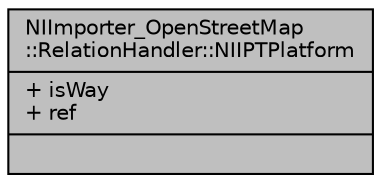 digraph "NIImporter_OpenStreetMap::RelationHandler::NIIPTPlatform"
{
  edge [fontname="Helvetica",fontsize="10",labelfontname="Helvetica",labelfontsize="10"];
  node [fontname="Helvetica",fontsize="10",shape=record];
  Node1 [label="{NIImporter_OpenStreetMap\l::RelationHandler::NIIPTPlatform\n|+ isWay\l+ ref\l|}",height=0.2,width=0.4,color="black", fillcolor="grey75", style="filled", fontcolor="black"];
}
